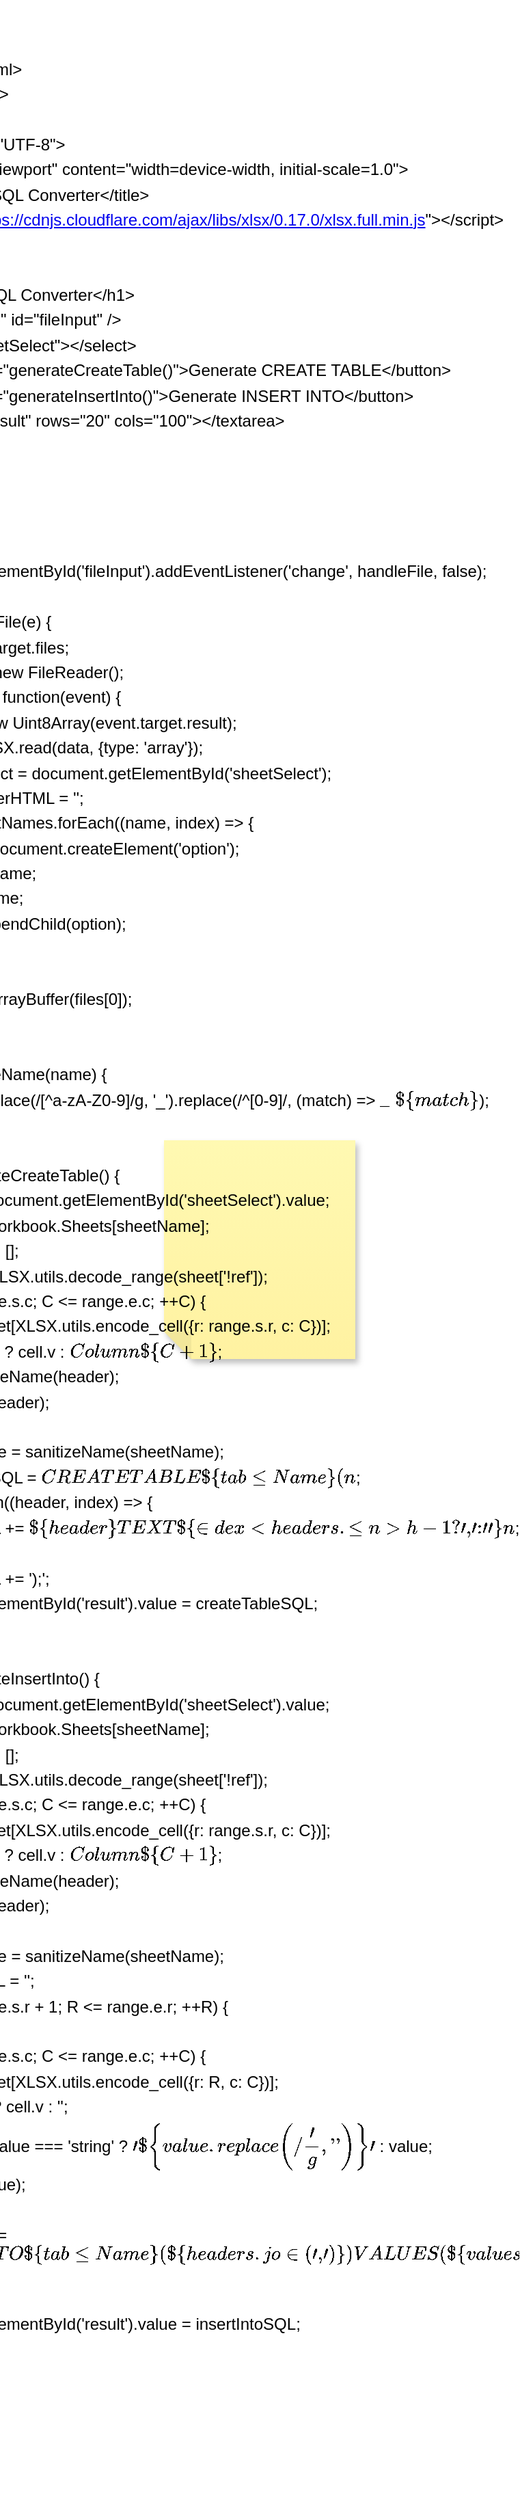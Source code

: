 <mxfile version="24.7.13">
  <diagram name="Page-1" id="EfojRJBAaMHsO4DkUP2c">
    <mxGraphModel dx="1272" dy="1729" grid="0" gridSize="10" guides="1" tooltips="1" connect="1" arrows="1" fold="1" page="0" pageScale="1" pageWidth="850" pageHeight="1100" math="0" shadow="0">
      <root>
        <mxCell id="0" />
        <mxCell id="1" parent="0" />
        <mxCell id="V57hiWhhxDjBTrtFA19z-1" value="&lt;table style=&quot;text-align: start;&quot;&gt;&lt;tbody&gt;&lt;tr&gt;&lt;td value=&quot;1&quot; class=&quot;line-number&quot;&gt;&lt;/td&gt;&lt;td class=&quot;line-content&quot;&gt;&lt;span class=&quot;html-doctype&quot;&gt;&amp;lt;!DOCTYPE html&amp;gt;&lt;/span&gt;&lt;/td&gt;&lt;/tr&gt;&lt;tr&gt;&lt;td value=&quot;2&quot; class=&quot;line-number&quot;&gt;&lt;/td&gt;&lt;td class=&quot;line-content&quot;&gt;&lt;span class=&quot;html-tag&quot;&gt;&amp;lt;html &lt;span class=&quot;html-attribute-name&quot;&gt;lang&lt;/span&gt;=&quot;&lt;span class=&quot;html-attribute-value&quot;&gt;en&lt;/span&gt;&quot;&amp;gt;&lt;/span&gt;&lt;/td&gt;&lt;/tr&gt;&lt;tr&gt;&lt;td value=&quot;3&quot; class=&quot;line-number&quot;&gt;&lt;/td&gt;&lt;td class=&quot;line-content&quot;&gt;&lt;span class=&quot;html-tag&quot;&gt;&amp;lt;head&amp;gt;&lt;/span&gt;&lt;/td&gt;&lt;/tr&gt;&lt;tr&gt;&lt;td value=&quot;4&quot; class=&quot;line-number&quot;&gt;&lt;/td&gt;&lt;td class=&quot;line-content&quot;&gt;    &lt;span class=&quot;html-tag&quot;&gt;&amp;lt;meta &lt;span class=&quot;html-attribute-name&quot;&gt;charset&lt;/span&gt;=&quot;&lt;span class=&quot;html-attribute-value&quot;&gt;UTF-8&lt;/span&gt;&quot;&amp;gt;&lt;/span&gt;&lt;/td&gt;&lt;/tr&gt;&lt;tr&gt;&lt;td value=&quot;5&quot; class=&quot;line-number&quot;&gt;&lt;/td&gt;&lt;td class=&quot;line-content&quot;&gt;    &lt;span class=&quot;html-tag&quot;&gt;&amp;lt;meta &lt;span class=&quot;html-attribute-name&quot;&gt;name&lt;/span&gt;=&quot;&lt;span class=&quot;html-attribute-value&quot;&gt;viewport&lt;/span&gt;&quot; &lt;span class=&quot;html-attribute-name&quot;&gt;content&lt;/span&gt;=&quot;&lt;span class=&quot;html-attribute-value&quot;&gt;width=device-width, initial-scale=1.0&lt;/span&gt;&quot;&amp;gt;&lt;/span&gt;&lt;/td&gt;&lt;/tr&gt;&lt;tr&gt;&lt;td value=&quot;6&quot; class=&quot;line-number&quot;&gt;&lt;/td&gt;&lt;td class=&quot;line-content&quot;&gt;    &lt;span class=&quot;html-tag&quot;&gt;&amp;lt;title&amp;gt;&lt;/span&gt;Excel to SQL Converter&lt;span class=&quot;html-tag&quot;&gt;&amp;lt;/title&amp;gt;&lt;/span&gt;&lt;/td&gt;&lt;/tr&gt;&lt;tr&gt;&lt;td value=&quot;7&quot; class=&quot;line-number&quot;&gt;&lt;/td&gt;&lt;td class=&quot;line-content&quot;&gt;    &lt;span class=&quot;html-tag&quot;&gt;&amp;lt;script &lt;span class=&quot;html-attribute-name&quot;&gt;src&lt;/span&gt;=&quot;&lt;a rel=&quot;noreferrer noopener&quot; href=&quot;https://cdnjs.cloudflare.com/ajax/libs/xlsx/0.17.0/xlsx.full.min.js&quot; target=&quot;_blank&quot; class=&quot;html-attribute-value html-resource-link&quot;&gt;https://cdnjs.cloudflare.com/ajax/libs/xlsx/0.17.0/xlsx.full.min.js&lt;/a&gt;&quot;&amp;gt;&lt;/span&gt;&lt;span class=&quot;html-tag&quot;&gt;&amp;lt;/script&amp;gt;&lt;/span&gt;&lt;/td&gt;&lt;/tr&gt;&lt;tr&gt;&lt;td value=&quot;8&quot; class=&quot;line-number&quot;&gt;&lt;/td&gt;&lt;td class=&quot;line-content&quot;&gt;&lt;span class=&quot;html-tag&quot;&gt;&amp;lt;/head&amp;gt;&lt;/span&gt;&lt;/td&gt;&lt;/tr&gt;&lt;tr&gt;&lt;td value=&quot;9&quot; class=&quot;line-number&quot;&gt;&lt;/td&gt;&lt;td class=&quot;line-content&quot;&gt;&lt;span class=&quot;html-tag&quot;&gt;&amp;lt;body&amp;gt;&lt;/span&gt;&lt;/td&gt;&lt;/tr&gt;&lt;tr&gt;&lt;td value=&quot;10&quot; class=&quot;line-number&quot;&gt;&lt;/td&gt;&lt;td class=&quot;line-content&quot;&gt;    &lt;span class=&quot;html-tag&quot;&gt;&amp;lt;h1&amp;gt;&lt;/span&gt;Excel to SQL Converter&lt;span class=&quot;html-tag&quot;&gt;&amp;lt;/h1&amp;gt;&lt;/span&gt;&lt;/td&gt;&lt;/tr&gt;&lt;tr&gt;&lt;td value=&quot;11&quot; class=&quot;line-number&quot;&gt;&lt;/td&gt;&lt;td class=&quot;line-content&quot;&gt;    &lt;span class=&quot;html-tag&quot;&gt;&amp;lt;input &lt;span class=&quot;html-attribute-name&quot;&gt;type&lt;/span&gt;=&quot;&lt;span class=&quot;html-attribute-value&quot;&gt;file&lt;/span&gt;&quot; &lt;span class=&quot;html-attribute-name&quot;&gt;id&lt;/span&gt;=&quot;&lt;span class=&quot;html-attribute-value&quot;&gt;fileInput&lt;/span&gt;&quot; /&amp;gt;&lt;/span&gt;&lt;/td&gt;&lt;/tr&gt;&lt;tr&gt;&lt;td value=&quot;12&quot; class=&quot;line-number&quot;&gt;&lt;/td&gt;&lt;td class=&quot;line-content&quot;&gt;    &lt;span class=&quot;html-tag&quot;&gt;&amp;lt;select &lt;span class=&quot;html-attribute-name&quot;&gt;id&lt;/span&gt;=&quot;&lt;span class=&quot;html-attribute-value&quot;&gt;sheetSelect&lt;/span&gt;&quot;&amp;gt;&lt;/span&gt;&lt;span class=&quot;html-tag&quot;&gt;&amp;lt;/select&amp;gt;&lt;/span&gt;&lt;/td&gt;&lt;/tr&gt;&lt;tr&gt;&lt;td value=&quot;13&quot; class=&quot;line-number&quot;&gt;&lt;/td&gt;&lt;td class=&quot;line-content&quot;&gt;    &lt;span class=&quot;html-tag&quot;&gt;&amp;lt;button &lt;span class=&quot;html-attribute-name&quot;&gt;onclick&lt;/span&gt;=&quot;&lt;span class=&quot;html-attribute-value&quot;&gt;generateCreateTable()&lt;/span&gt;&quot;&amp;gt;&lt;/span&gt;Generate CREATE TABLE&lt;span class=&quot;html-tag&quot;&gt;&amp;lt;/button&amp;gt;&lt;/span&gt;&lt;/td&gt;&lt;/tr&gt;&lt;tr&gt;&lt;td value=&quot;14&quot; class=&quot;line-number&quot;&gt;&lt;/td&gt;&lt;td class=&quot;line-content&quot;&gt;    &lt;span class=&quot;html-tag&quot;&gt;&amp;lt;button &lt;span class=&quot;html-attribute-name&quot;&gt;onclick&lt;/span&gt;=&quot;&lt;span class=&quot;html-attribute-value&quot;&gt;generateInsertInto()&lt;/span&gt;&quot;&amp;gt;&lt;/span&gt;Generate INSERT INTO&lt;span class=&quot;html-tag&quot;&gt;&amp;lt;/button&amp;gt;&lt;/span&gt;&lt;/td&gt;&lt;/tr&gt;&lt;tr&gt;&lt;td value=&quot;15&quot; class=&quot;line-number&quot;&gt;&lt;/td&gt;&lt;td class=&quot;line-content&quot;&gt;    &lt;span class=&quot;html-tag&quot;&gt;&amp;lt;textarea &lt;span class=&quot;html-attribute-name&quot;&gt;id&lt;/span&gt;=&quot;&lt;span class=&quot;html-attribute-value&quot;&gt;result&lt;/span&gt;&quot; &lt;span class=&quot;html-attribute-name&quot;&gt;rows&lt;/span&gt;=&quot;&lt;span class=&quot;html-attribute-value&quot;&gt;20&lt;/span&gt;&quot; &lt;span class=&quot;html-attribute-name&quot;&gt;cols&lt;/span&gt;=&quot;&lt;span class=&quot;html-attribute-value&quot;&gt;100&lt;/span&gt;&quot;&amp;gt;&lt;/span&gt;&lt;span class=&quot;html-tag&quot;&gt;&amp;lt;/textarea&amp;gt;&lt;/span&gt;&lt;/td&gt;&lt;/tr&gt;&lt;tr&gt;&lt;td value=&quot;16&quot; class=&quot;line-number&quot;&gt;&lt;/td&gt;&lt;td class=&quot;line-content&quot;&gt;&lt;br&gt;&lt;/td&gt;&lt;/tr&gt;&lt;tr&gt;&lt;td value=&quot;17&quot; class=&quot;line-number&quot;&gt;&lt;/td&gt;&lt;td class=&quot;line-content&quot;&gt;    &lt;span class=&quot;html-tag&quot;&gt;&amp;lt;script&amp;gt;&lt;/span&gt;&lt;/td&gt;&lt;/tr&gt;&lt;tr&gt;&lt;td value=&quot;18&quot; class=&quot;line-number&quot;&gt;&lt;/td&gt;&lt;td class=&quot;line-content&quot;&gt;        let workbook;&lt;/td&gt;&lt;/tr&gt;&lt;tr&gt;&lt;td value=&quot;19&quot; class=&quot;line-number&quot;&gt;&lt;/td&gt;&lt;td class=&quot;line-content&quot;&gt;        let sheetName;&lt;/td&gt;&lt;/tr&gt;&lt;tr&gt;&lt;td value=&quot;20&quot; class=&quot;line-number&quot;&gt;&lt;/td&gt;&lt;td class=&quot;line-content&quot;&gt;&lt;br&gt;&lt;/td&gt;&lt;/tr&gt;&lt;tr&gt;&lt;td value=&quot;21&quot; class=&quot;line-number&quot;&gt;&lt;/td&gt;&lt;td class=&quot;line-content&quot;&gt;        document.getElementById(&#39;fileInput&#39;).addEventListener(&#39;change&#39;, handleFile, false);&lt;/td&gt;&lt;/tr&gt;&lt;tr&gt;&lt;td value=&quot;22&quot; class=&quot;line-number&quot;&gt;&lt;/td&gt;&lt;td class=&quot;line-content&quot;&gt;&lt;br&gt;&lt;/td&gt;&lt;/tr&gt;&lt;tr&gt;&lt;td value=&quot;23&quot; class=&quot;line-number&quot;&gt;&lt;/td&gt;&lt;td class=&quot;line-content&quot;&gt;        function handleFile(e) {&lt;/td&gt;&lt;/tr&gt;&lt;tr&gt;&lt;td value=&quot;24&quot; class=&quot;line-number&quot;&gt;&lt;/td&gt;&lt;td class=&quot;line-content&quot;&gt;            const files = e.target.files;&lt;/td&gt;&lt;/tr&gt;&lt;tr&gt;&lt;td value=&quot;25&quot; class=&quot;line-number&quot;&gt;&lt;/td&gt;&lt;td class=&quot;line-content&quot;&gt;            const reader = new FileReader();&lt;/td&gt;&lt;/tr&gt;&lt;tr&gt;&lt;td value=&quot;26&quot; class=&quot;line-number&quot;&gt;&lt;/td&gt;&lt;td class=&quot;line-content&quot;&gt;            reader.onload = function(event) {&lt;/td&gt;&lt;/tr&gt;&lt;tr&gt;&lt;td value=&quot;27&quot; class=&quot;line-number&quot;&gt;&lt;/td&gt;&lt;td class=&quot;line-content&quot;&gt;                const data = new Uint8Array(event.target.result);&lt;/td&gt;&lt;/tr&gt;&lt;tr&gt;&lt;td value=&quot;28&quot; class=&quot;line-number&quot;&gt;&lt;/td&gt;&lt;td class=&quot;line-content&quot;&gt;                workbook = XLSX.read(data, {type: &#39;array&#39;});&lt;/td&gt;&lt;/tr&gt;&lt;tr&gt;&lt;td value=&quot;29&quot; class=&quot;line-number&quot;&gt;&lt;/td&gt;&lt;td class=&quot;line-content&quot;&gt;                const sheetSelect = document.getElementById(&#39;sheetSelect&#39;);&lt;/td&gt;&lt;/tr&gt;&lt;tr&gt;&lt;td value=&quot;30&quot; class=&quot;line-number&quot;&gt;&lt;/td&gt;&lt;td class=&quot;line-content&quot;&gt;                sheetSelect.innerHTML = &#39;&#39;;&lt;/td&gt;&lt;/tr&gt;&lt;tr&gt;&lt;td value=&quot;31&quot; class=&quot;line-number&quot;&gt;&lt;/td&gt;&lt;td class=&quot;line-content&quot;&gt;                workbook.SheetNames.forEach((name, index) =&amp;gt; {&lt;/td&gt;&lt;/tr&gt;&lt;tr&gt;&lt;td value=&quot;32&quot; class=&quot;line-number&quot;&gt;&lt;/td&gt;&lt;td class=&quot;line-content&quot;&gt;                    const option = document.createElement(&#39;option&#39;);&lt;/td&gt;&lt;/tr&gt;&lt;tr&gt;&lt;td value=&quot;33&quot; class=&quot;line-number&quot;&gt;&lt;/td&gt;&lt;td class=&quot;line-content&quot;&gt;                    option.value = name;&lt;/td&gt;&lt;/tr&gt;&lt;tr&gt;&lt;td value=&quot;34&quot; class=&quot;line-number&quot;&gt;&lt;/td&gt;&lt;td class=&quot;line-content&quot;&gt;                    option.text = name;&lt;/td&gt;&lt;/tr&gt;&lt;tr&gt;&lt;td value=&quot;35&quot; class=&quot;line-number&quot;&gt;&lt;/td&gt;&lt;td class=&quot;line-content&quot;&gt;                    sheetSelect.appendChild(option);&lt;/td&gt;&lt;/tr&gt;&lt;tr&gt;&lt;td value=&quot;36&quot; class=&quot;line-number&quot;&gt;&lt;/td&gt;&lt;td class=&quot;line-content&quot;&gt;                });&lt;/td&gt;&lt;/tr&gt;&lt;tr&gt;&lt;td value=&quot;37&quot; class=&quot;line-number&quot;&gt;&lt;/td&gt;&lt;td class=&quot;line-content&quot;&gt;            };&lt;/td&gt;&lt;/tr&gt;&lt;tr&gt;&lt;td value=&quot;38&quot; class=&quot;line-number&quot;&gt;&lt;/td&gt;&lt;td class=&quot;line-content&quot;&gt;            reader.readAsArrayBuffer(files[0]);&lt;/td&gt;&lt;/tr&gt;&lt;tr&gt;&lt;td value=&quot;39&quot; class=&quot;line-number&quot;&gt;&lt;/td&gt;&lt;td class=&quot;line-content&quot;&gt;        }&lt;/td&gt;&lt;/tr&gt;&lt;tr&gt;&lt;td value=&quot;40&quot; class=&quot;line-number&quot;&gt;&lt;/td&gt;&lt;td class=&quot;line-content&quot;&gt;&lt;br&gt;&lt;/td&gt;&lt;/tr&gt;&lt;tr&gt;&lt;td value=&quot;41&quot; class=&quot;line-number&quot;&gt;&lt;/td&gt;&lt;td class=&quot;line-content&quot;&gt;        function sanitizeName(name) {&lt;/td&gt;&lt;/tr&gt;&lt;tr&gt;&lt;td value=&quot;42&quot; class=&quot;line-number&quot;&gt;&lt;/td&gt;&lt;td class=&quot;line-content&quot;&gt;            return name.replace(/[^a-zA-Z0-9]/g, &#39;_&#39;).replace(/^[0-9]/, (match) =&amp;gt; `_${match}`);&lt;/td&gt;&lt;/tr&gt;&lt;tr&gt;&lt;td value=&quot;43&quot; class=&quot;line-number&quot;&gt;&lt;/td&gt;&lt;td class=&quot;line-content&quot;&gt;        }&lt;/td&gt;&lt;/tr&gt;&lt;tr&gt;&lt;td value=&quot;44&quot; class=&quot;line-number&quot;&gt;&lt;/td&gt;&lt;td class=&quot;line-content&quot;&gt;&lt;br&gt;&lt;/td&gt;&lt;/tr&gt;&lt;tr&gt;&lt;td value=&quot;45&quot; class=&quot;line-number&quot;&gt;&lt;/td&gt;&lt;td class=&quot;line-content&quot;&gt;        function generateCreateTable() {&lt;/td&gt;&lt;/tr&gt;&lt;tr&gt;&lt;td value=&quot;46&quot; class=&quot;line-number&quot;&gt;&lt;/td&gt;&lt;td class=&quot;line-content&quot;&gt;            sheetName = document.getElementById(&#39;sheetSelect&#39;).value;&lt;/td&gt;&lt;/tr&gt;&lt;tr&gt;&lt;td value=&quot;47&quot; class=&quot;line-number&quot;&gt;&lt;/td&gt;&lt;td class=&quot;line-content&quot;&gt;            const sheet = workbook.Sheets[sheetName];&lt;/td&gt;&lt;/tr&gt;&lt;tr&gt;&lt;td value=&quot;48&quot; class=&quot;line-number&quot;&gt;&lt;/td&gt;&lt;td class=&quot;line-content&quot;&gt;            const headers = [];&lt;/td&gt;&lt;/tr&gt;&lt;tr&gt;&lt;td value=&quot;49&quot; class=&quot;line-number&quot;&gt;&lt;/td&gt;&lt;td class=&quot;line-content&quot;&gt;            const range = XLSX.utils.decode_range(sheet[&#39;!ref&#39;]);&lt;/td&gt;&lt;/tr&gt;&lt;tr&gt;&lt;td value=&quot;50&quot; class=&quot;line-number&quot;&gt;&lt;/td&gt;&lt;td class=&quot;line-content&quot;&gt;            for (let C = range.s.c; C &amp;lt;= range.e.c; ++C) {&lt;/td&gt;&lt;/tr&gt;&lt;tr&gt;&lt;td value=&quot;51&quot; class=&quot;line-number&quot;&gt;&lt;/td&gt;&lt;td class=&quot;line-content&quot;&gt;                const cell = sheet[XLSX.utils.encode_cell({r: range.s.r, c: C})];&lt;/td&gt;&lt;/tr&gt;&lt;tr&gt;&lt;td value=&quot;52&quot; class=&quot;line-number&quot;&gt;&lt;/td&gt;&lt;td class=&quot;line-content&quot;&gt;                let header = cell ? cell.v : `Column${C + 1}`;&lt;/td&gt;&lt;/tr&gt;&lt;tr&gt;&lt;td value=&quot;53&quot; class=&quot;line-number&quot;&gt;&lt;/td&gt;&lt;td class=&quot;line-content&quot;&gt;                header = sanitizeName(header);&lt;/td&gt;&lt;/tr&gt;&lt;tr&gt;&lt;td value=&quot;54&quot; class=&quot;line-number&quot;&gt;&lt;/td&gt;&lt;td class=&quot;line-content&quot;&gt;                headers.push(header);&lt;/td&gt;&lt;/tr&gt;&lt;tr&gt;&lt;td value=&quot;55&quot; class=&quot;line-number&quot;&gt;&lt;/td&gt;&lt;td class=&quot;line-content&quot;&gt;            }&lt;/td&gt;&lt;/tr&gt;&lt;tr&gt;&lt;td value=&quot;56&quot; class=&quot;line-number&quot;&gt;&lt;/td&gt;&lt;td class=&quot;line-content&quot;&gt;            const tableName = sanitizeName(sheetName);&lt;/td&gt;&lt;/tr&gt;&lt;tr&gt;&lt;td value=&quot;57&quot; class=&quot;line-number&quot;&gt;&lt;/td&gt;&lt;td class=&quot;line-content&quot;&gt;            let createTableSQL = `CREATE TABLE ${tableName} (\n`;&lt;/td&gt;&lt;/tr&gt;&lt;tr&gt;&lt;td value=&quot;58&quot; class=&quot;line-number&quot;&gt;&lt;/td&gt;&lt;td class=&quot;line-content&quot;&gt;            headers.forEach((header, index) =&amp;gt; {&lt;/td&gt;&lt;/tr&gt;&lt;tr&gt;&lt;td value=&quot;59&quot; class=&quot;line-number&quot;&gt;&lt;/td&gt;&lt;td class=&quot;line-content&quot;&gt;                createTableSQL += `  ${header} TEXT${index &amp;lt; headers.length - 1 ? &#39;,&#39; : &#39;&#39;}\n`;&lt;/td&gt;&lt;/tr&gt;&lt;tr&gt;&lt;td value=&quot;60&quot; class=&quot;line-number&quot;&gt;&lt;/td&gt;&lt;td class=&quot;line-content&quot;&gt;            });&lt;/td&gt;&lt;/tr&gt;&lt;tr&gt;&lt;td value=&quot;61&quot; class=&quot;line-number&quot;&gt;&lt;/td&gt;&lt;td class=&quot;line-content&quot;&gt;            createTableSQL += &#39;);&#39;;&lt;/td&gt;&lt;/tr&gt;&lt;tr&gt;&lt;td value=&quot;62&quot; class=&quot;line-number&quot;&gt;&lt;/td&gt;&lt;td class=&quot;line-content&quot;&gt;            document.getElementById(&#39;result&#39;).value = createTableSQL;&lt;/td&gt;&lt;/tr&gt;&lt;tr&gt;&lt;td value=&quot;63&quot; class=&quot;line-number&quot;&gt;&lt;/td&gt;&lt;td class=&quot;line-content&quot;&gt;        }&lt;/td&gt;&lt;/tr&gt;&lt;tr&gt;&lt;td value=&quot;64&quot; class=&quot;line-number&quot;&gt;&lt;/td&gt;&lt;td class=&quot;line-content&quot;&gt;&lt;br&gt;&lt;/td&gt;&lt;/tr&gt;&lt;tr&gt;&lt;td value=&quot;65&quot; class=&quot;line-number&quot;&gt;&lt;/td&gt;&lt;td class=&quot;line-content&quot;&gt;        function generateInsertInto() {&lt;/td&gt;&lt;/tr&gt;&lt;tr&gt;&lt;td value=&quot;66&quot; class=&quot;line-number&quot;&gt;&lt;/td&gt;&lt;td class=&quot;line-content&quot;&gt;            sheetName = document.getElementById(&#39;sheetSelect&#39;).value;&lt;/td&gt;&lt;/tr&gt;&lt;tr&gt;&lt;td value=&quot;67&quot; class=&quot;line-number&quot;&gt;&lt;/td&gt;&lt;td class=&quot;line-content&quot;&gt;            const sheet = workbook.Sheets[sheetName];&lt;/td&gt;&lt;/tr&gt;&lt;tr&gt;&lt;td value=&quot;68&quot; class=&quot;line-number&quot;&gt;&lt;/td&gt;&lt;td class=&quot;line-content&quot;&gt;            const headers = [];&lt;/td&gt;&lt;/tr&gt;&lt;tr&gt;&lt;td value=&quot;69&quot; class=&quot;line-number&quot;&gt;&lt;/td&gt;&lt;td class=&quot;line-content&quot;&gt;            const range = XLSX.utils.decode_range(sheet[&#39;!ref&#39;]);&lt;/td&gt;&lt;/tr&gt;&lt;tr&gt;&lt;td value=&quot;70&quot; class=&quot;line-number&quot;&gt;&lt;/td&gt;&lt;td class=&quot;line-content&quot;&gt;            for (let C = range.s.c; C &amp;lt;= range.e.c; ++C) {&lt;/td&gt;&lt;/tr&gt;&lt;tr&gt;&lt;td value=&quot;71&quot; class=&quot;line-number&quot;&gt;&lt;/td&gt;&lt;td class=&quot;line-content&quot;&gt;                const cell = sheet[XLSX.utils.encode_cell({r: range.s.r, c: C})];&lt;/td&gt;&lt;/tr&gt;&lt;tr&gt;&lt;td value=&quot;72&quot; class=&quot;line-number&quot;&gt;&lt;/td&gt;&lt;td class=&quot;line-content&quot;&gt;                let header = cell ? cell.v : `Column${C + 1}`;&lt;/td&gt;&lt;/tr&gt;&lt;tr&gt;&lt;td value=&quot;73&quot; class=&quot;line-number&quot;&gt;&lt;/td&gt;&lt;td class=&quot;line-content&quot;&gt;                header = sanitizeName(header);&lt;/td&gt;&lt;/tr&gt;&lt;tr&gt;&lt;td value=&quot;74&quot; class=&quot;line-number&quot;&gt;&lt;/td&gt;&lt;td class=&quot;line-content&quot;&gt;                headers.push(header);&lt;/td&gt;&lt;/tr&gt;&lt;tr&gt;&lt;td value=&quot;75&quot; class=&quot;line-number&quot;&gt;&lt;/td&gt;&lt;td class=&quot;line-content&quot;&gt;            }&lt;/td&gt;&lt;/tr&gt;&lt;tr&gt;&lt;td value=&quot;76&quot; class=&quot;line-number&quot;&gt;&lt;/td&gt;&lt;td class=&quot;line-content&quot;&gt;            const tableName = sanitizeName(sheetName);&lt;/td&gt;&lt;/tr&gt;&lt;tr&gt;&lt;td value=&quot;77&quot; class=&quot;line-number&quot;&gt;&lt;/td&gt;&lt;td class=&quot;line-content&quot;&gt;            let insertIntoSQL = &#39;&#39;;&lt;/td&gt;&lt;/tr&gt;&lt;tr&gt;&lt;td value=&quot;78&quot; class=&quot;line-number&quot;&gt;&lt;/td&gt;&lt;td class=&quot;line-content&quot;&gt;            for (let R = range.s.r + 1; R &amp;lt;= range.e.r; ++R) {&lt;/td&gt;&lt;/tr&gt;&lt;tr&gt;&lt;td value=&quot;79&quot; class=&quot;line-number&quot;&gt;&lt;/td&gt;&lt;td class=&quot;line-content&quot;&gt;                let values = [];&lt;/td&gt;&lt;/tr&gt;&lt;tr&gt;&lt;td value=&quot;80&quot; class=&quot;line-number&quot;&gt;&lt;/td&gt;&lt;td class=&quot;line-content&quot;&gt;                for (let C = range.s.c; C &amp;lt;= range.e.c; ++C) {&lt;/td&gt;&lt;/tr&gt;&lt;tr&gt;&lt;td value=&quot;81&quot; class=&quot;line-number&quot;&gt;&lt;/td&gt;&lt;td class=&quot;line-content&quot;&gt;                    const cell = sheet[XLSX.utils.encode_cell({r: R, c: C})];&lt;/td&gt;&lt;/tr&gt;&lt;tr&gt;&lt;td value=&quot;82&quot; class=&quot;line-number&quot;&gt;&lt;/td&gt;&lt;td class=&quot;line-content&quot;&gt;                    let value = cell ? cell.v : &#39;&#39;;&lt;/td&gt;&lt;/tr&gt;&lt;tr&gt;&lt;td value=&quot;83&quot; class=&quot;line-number&quot;&gt;&lt;/td&gt;&lt;td class=&quot;line-content&quot;&gt;                    value = typeof value === &#39;string&#39; ? `&#39;${value.replace(/&#39;/g, &quot;&#39;&#39;&quot;)}&#39;` : value;&lt;/td&gt;&lt;/tr&gt;&lt;tr&gt;&lt;td value=&quot;84&quot; class=&quot;line-number&quot;&gt;&lt;/td&gt;&lt;td class=&quot;line-content&quot;&gt;                    values.push(value);&lt;/td&gt;&lt;/tr&gt;&lt;tr&gt;&lt;td value=&quot;85&quot; class=&quot;line-number&quot;&gt;&lt;/td&gt;&lt;td class=&quot;line-content&quot;&gt;                }&lt;/td&gt;&lt;/tr&gt;&lt;tr&gt;&lt;td value=&quot;86&quot; class=&quot;line-number&quot;&gt;&lt;/td&gt;&lt;td class=&quot;line-content&quot;&gt;                insertIntoSQL += `INSERT INTO ${tableName} (${headers.join(&#39;, &#39;)}) VALUES (${values.join(&#39;, &#39;)});\n`;&lt;/td&gt;&lt;/tr&gt;&lt;tr&gt;&lt;td value=&quot;87&quot; class=&quot;line-number&quot;&gt;&lt;/td&gt;&lt;td class=&quot;line-content&quot;&gt;            }&lt;/td&gt;&lt;/tr&gt;&lt;tr&gt;&lt;td value=&quot;88&quot; class=&quot;line-number&quot;&gt;&lt;/td&gt;&lt;td class=&quot;line-content&quot;&gt;            document.getElementById(&#39;result&#39;).value = insertIntoSQL;&lt;/td&gt;&lt;/tr&gt;&lt;tr&gt;&lt;td value=&quot;89&quot; class=&quot;line-number&quot;&gt;&lt;/td&gt;&lt;td class=&quot;line-content&quot;&gt;        }&lt;/td&gt;&lt;/tr&gt;&lt;tr&gt;&lt;td value=&quot;90&quot; class=&quot;line-number&quot;&gt;&lt;/td&gt;&lt;td class=&quot;line-content&quot;&gt;    &lt;span class=&quot;html-tag&quot;&gt;&amp;lt;/script&amp;gt;&lt;/span&gt;&lt;/td&gt;&lt;/tr&gt;&lt;tr&gt;&lt;td value=&quot;91&quot; class=&quot;line-number&quot;&gt;&lt;/td&gt;&lt;td class=&quot;line-content&quot;&gt;&lt;span class=&quot;html-tag&quot;&gt;&amp;lt;/body&amp;gt;&lt;/span&gt;&lt;/td&gt;&lt;/tr&gt;&lt;tr&gt;&lt;td value=&quot;92&quot; class=&quot;line-number&quot;&gt;&lt;/td&gt;&lt;td class=&quot;line-content&quot;&gt;&lt;span class=&quot;html-tag&quot;&gt;&amp;lt;/html&amp;gt;&lt;/span&gt;&lt;/td&gt;&lt;/tr&gt;&lt;tr&gt;&lt;td value=&quot;93&quot; class=&quot;line-number&quot;&gt;&lt;/td&gt;&lt;td class=&quot;line-content&quot;&gt;&lt;span class=&quot;html-end-of-file&quot;&gt;&lt;/span&gt;&lt;/td&gt;&lt;/tr&gt;&lt;/tbody&gt;&lt;/table&gt;" style="shape=note;whiteSpace=wrap;html=1;backgroundOutline=1;fontColor=#000000;darkOpacity=0.05;fillColor=#FFF9B2;strokeColor=none;fillStyle=solid;direction=west;gradientDirection=north;gradientColor=#FFF2A1;shadow=1;size=20;pointerEvents=1;" vertex="1" parent="1">
          <mxGeometry x="-75" y="3" width="140" height="160" as="geometry" />
        </mxCell>
      </root>
    </mxGraphModel>
  </diagram>
</mxfile>
